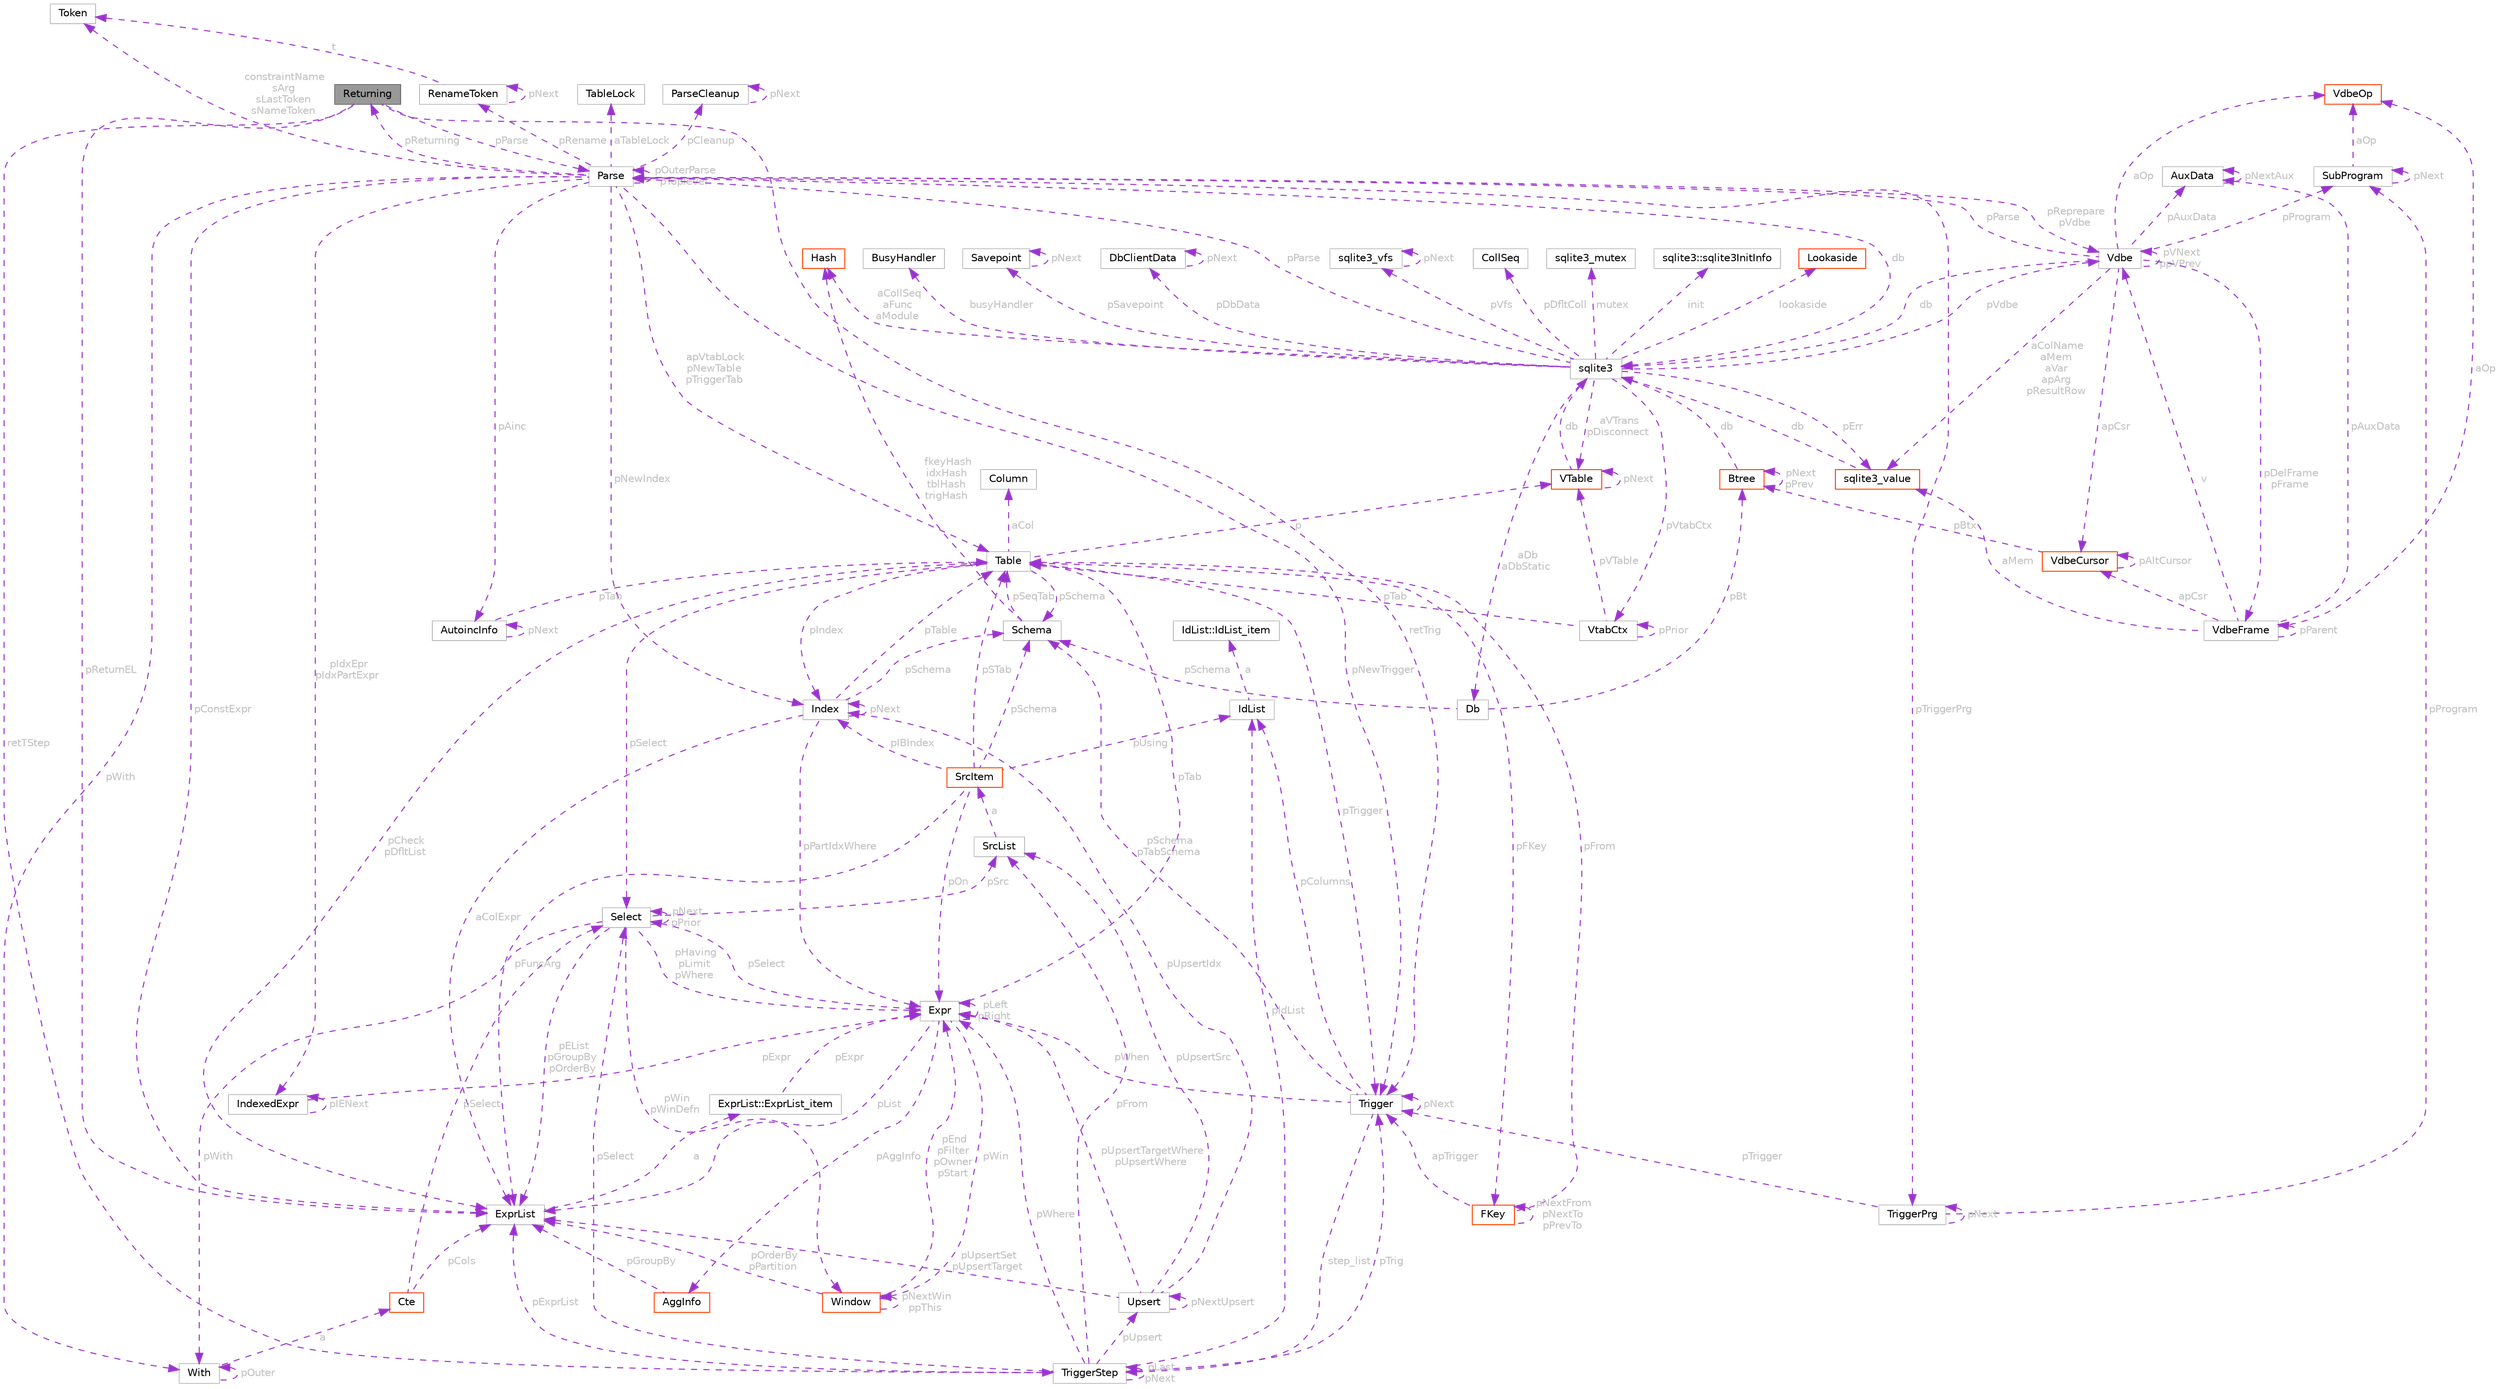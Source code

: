digraph "Returning"
{
 // LATEX_PDF_SIZE
  bgcolor="transparent";
  edge [fontname=Helvetica,fontsize=10,labelfontname=Helvetica,labelfontsize=10];
  node [fontname=Helvetica,fontsize=10,shape=box,height=0.2,width=0.4];
  Node1 [id="Node000001",label="Returning",height=0.2,width=0.4,color="gray40", fillcolor="grey60", style="filled", fontcolor="black",tooltip=" "];
  Node2 -> Node1 [id="edge1_Node000001_Node000002",dir="back",color="darkorchid3",style="dashed",tooltip=" ",label=" pParse",fontcolor="grey" ];
  Node2 [id="Node000002",label="Parse",height=0.2,width=0.4,color="grey75", fillcolor="white", style="filled",URL="$structParse.html",tooltip=" "];
  Node3 -> Node2 [id="edge2_Node000002_Node000003",dir="back",color="darkorchid3",style="dashed",tooltip=" ",label=" db",fontcolor="grey" ];
  Node3 [id="Node000003",label="sqlite3",height=0.2,width=0.4,color="grey75", fillcolor="white", style="filled",URL="$structsqlite3.html",tooltip=" "];
  Node4 -> Node3 [id="edge3_Node000003_Node000004",dir="back",color="darkorchid3",style="dashed",tooltip=" ",label=" pVfs",fontcolor="grey" ];
  Node4 [id="Node000004",label="sqlite3_vfs",height=0.2,width=0.4,color="grey75", fillcolor="white", style="filled",URL="$structsqlite3__vfs.html",tooltip=" "];
  Node4 -> Node4 [id="edge4_Node000004_Node000004",dir="back",color="darkorchid3",style="dashed",tooltip=" ",label=" pNext",fontcolor="grey" ];
  Node5 -> Node3 [id="edge5_Node000003_Node000005",dir="back",color="darkorchid3",style="dashed",tooltip=" ",label=" pVdbe",fontcolor="grey" ];
  Node5 [id="Node000005",label="Vdbe",height=0.2,width=0.4,color="grey75", fillcolor="white", style="filled",URL="$structVdbe.html",tooltip=" "];
  Node3 -> Node5 [id="edge6_Node000005_Node000003",dir="back",color="darkorchid3",style="dashed",tooltip=" ",label=" db",fontcolor="grey" ];
  Node5 -> Node5 [id="edge7_Node000005_Node000005",dir="back",color="darkorchid3",style="dashed",tooltip=" ",label=" pVNext\nppVPrev",fontcolor="grey" ];
  Node2 -> Node5 [id="edge8_Node000005_Node000002",dir="back",color="darkorchid3",style="dashed",tooltip=" ",label=" pParse",fontcolor="grey" ];
  Node6 -> Node5 [id="edge9_Node000005_Node000006",dir="back",color="darkorchid3",style="dashed",tooltip=" ",label=" aColName\naMem\naVar\napArg\npResultRow",fontcolor="grey" ];
  Node6 [id="Node000006",label="sqlite3_value",height=0.2,width=0.4,color="orangered", fillcolor="white", style="filled",URL="$structsqlite3__value.html",tooltip=" "];
  Node3 -> Node6 [id="edge10_Node000006_Node000003",dir="back",color="darkorchid3",style="dashed",tooltip=" ",label=" db",fontcolor="grey" ];
  Node10 -> Node5 [id="edge11_Node000005_Node000010",dir="back",color="darkorchid3",style="dashed",tooltip=" ",label=" apCsr",fontcolor="grey" ];
  Node10 [id="Node000010",label="VdbeCursor",height=0.2,width=0.4,color="orangered", fillcolor="white", style="filled",URL="$structVdbeCursor.html",tooltip=" "];
  Node11 -> Node10 [id="edge12_Node000010_Node000011",dir="back",color="darkorchid3",style="dashed",tooltip=" ",label=" pBtx",fontcolor="grey" ];
  Node11 [id="Node000011",label="Btree",height=0.2,width=0.4,color="orangered", fillcolor="white", style="filled",URL="$structBtree.html",tooltip=" "];
  Node3 -> Node11 [id="edge13_Node000011_Node000003",dir="back",color="darkorchid3",style="dashed",tooltip=" ",label=" db",fontcolor="grey" ];
  Node11 -> Node11 [id="edge14_Node000011_Node000011",dir="back",color="darkorchid3",style="dashed",tooltip=" ",label=" pNext\npPrev",fontcolor="grey" ];
  Node10 -> Node10 [id="edge15_Node000010_Node000010",dir="back",color="darkorchid3",style="dashed",tooltip=" ",label=" pAltCursor",fontcolor="grey" ];
  Node45 -> Node5 [id="edge16_Node000005_Node000045",dir="back",color="darkorchid3",style="dashed",tooltip=" ",label=" aOp",fontcolor="grey" ];
  Node45 [id="Node000045",label="VdbeOp",height=0.2,width=0.4,color="orangered", fillcolor="white", style="filled",URL="$structVdbeOp.html",tooltip=" "];
  Node80 -> Node5 [id="edge17_Node000005_Node000080",dir="back",color="darkorchid3",style="dashed",tooltip=" ",label=" pDelFrame\npFrame",fontcolor="grey" ];
  Node80 [id="Node000080",label="VdbeFrame",height=0.2,width=0.4,color="grey75", fillcolor="white", style="filled",URL="$structVdbeFrame.html",tooltip=" "];
  Node5 -> Node80 [id="edge18_Node000080_Node000005",dir="back",color="darkorchid3",style="dashed",tooltip=" ",label=" v",fontcolor="grey" ];
  Node80 -> Node80 [id="edge19_Node000080_Node000080",dir="back",color="darkorchid3",style="dashed",tooltip=" ",label=" pParent",fontcolor="grey" ];
  Node45 -> Node80 [id="edge20_Node000080_Node000045",dir="back",color="darkorchid3",style="dashed",tooltip=" ",label=" aOp",fontcolor="grey" ];
  Node6 -> Node80 [id="edge21_Node000080_Node000006",dir="back",color="darkorchid3",style="dashed",tooltip=" ",label=" aMem",fontcolor="grey" ];
  Node10 -> Node80 [id="edge22_Node000080_Node000010",dir="back",color="darkorchid3",style="dashed",tooltip=" ",label=" apCsr",fontcolor="grey" ];
  Node81 -> Node80 [id="edge23_Node000080_Node000081",dir="back",color="darkorchid3",style="dashed",tooltip=" ",label=" pAuxData",fontcolor="grey" ];
  Node81 [id="Node000081",label="AuxData",height=0.2,width=0.4,color="grey75", fillcolor="white", style="filled",URL="$structAuxData.html",tooltip=" "];
  Node81 -> Node81 [id="edge24_Node000081_Node000081",dir="back",color="darkorchid3",style="dashed",tooltip=" ",label=" pNextAux",fontcolor="grey" ];
  Node78 -> Node5 [id="edge25_Node000005_Node000078",dir="back",color="darkorchid3",style="dashed",tooltip=" ",label=" pProgram",fontcolor="grey" ];
  Node78 [id="Node000078",label="SubProgram",height=0.2,width=0.4,color="grey75", fillcolor="white", style="filled",URL="$structSubProgram.html",tooltip=" "];
  Node45 -> Node78 [id="edge26_Node000078_Node000045",dir="back",color="darkorchid3",style="dashed",tooltip=" ",label=" aOp",fontcolor="grey" ];
  Node78 -> Node78 [id="edge27_Node000078_Node000078",dir="back",color="darkorchid3",style="dashed",tooltip=" ",label=" pNext",fontcolor="grey" ];
  Node81 -> Node5 [id="edge28_Node000005_Node000081",dir="back",color="darkorchid3",style="dashed",tooltip=" ",label=" pAuxData",fontcolor="grey" ];
  Node27 -> Node3 [id="edge29_Node000003_Node000027",dir="back",color="darkorchid3",style="dashed",tooltip=" ",label=" pDfltColl",fontcolor="grey" ];
  Node27 [id="Node000027",label="CollSeq",height=0.2,width=0.4,color="grey75", fillcolor="white", style="filled",URL="$structCollSeq.html",tooltip=" "];
  Node29 -> Node3 [id="edge30_Node000003_Node000029",dir="back",color="darkorchid3",style="dashed",tooltip=" ",label=" mutex",fontcolor="grey" ];
  Node29 [id="Node000029",label="sqlite3_mutex",height=0.2,width=0.4,color="grey75", fillcolor="white", style="filled",URL="$structsqlite3__mutex.html",tooltip=" "];
  Node82 -> Node3 [id="edge31_Node000003_Node000082",dir="back",color="darkorchid3",style="dashed",tooltip=" ",label=" aDb\naDbStatic",fontcolor="grey" ];
  Node82 [id="Node000082",label="Db",height=0.2,width=0.4,color="grey75", fillcolor="white", style="filled",URL="$structDb.html",tooltip=" "];
  Node11 -> Node82 [id="edge32_Node000082_Node000011",dir="back",color="darkorchid3",style="dashed",tooltip=" ",label=" pBt",fontcolor="grey" ];
  Node53 -> Node82 [id="edge33_Node000082_Node000053",dir="back",color="darkorchid3",style="dashed",tooltip=" ",label=" pSchema",fontcolor="grey" ];
  Node53 [id="Node000053",label="Schema",height=0.2,width=0.4,color="grey75", fillcolor="white", style="filled",URL="$structSchema.html",tooltip=" "];
  Node54 -> Node53 [id="edge34_Node000053_Node000054",dir="back",color="darkorchid3",style="dashed",tooltip=" ",label=" fkeyHash\nidxHash\ntblHash\ntrigHash",fontcolor="grey" ];
  Node54 [id="Node000054",label="Hash",height=0.2,width=0.4,color="orangered", fillcolor="white", style="filled",URL="$structHash.html",tooltip=" "];
  Node50 -> Node53 [id="edge35_Node000053_Node000050",dir="back",color="darkorchid3",style="dashed",tooltip=" ",label=" pSeqTab",fontcolor="grey" ];
  Node50 [id="Node000050",label="Table",height=0.2,width=0.4,color="grey75", fillcolor="white", style="filled",URL="$structTable.html",tooltip=" "];
  Node51 -> Node50 [id="edge36_Node000050_Node000051",dir="back",color="darkorchid3",style="dashed",tooltip=" ",label=" aCol",fontcolor="grey" ];
  Node51 [id="Node000051",label="Column",height=0.2,width=0.4,color="grey75", fillcolor="white", style="filled",URL="$structColumn.html",tooltip=" "];
  Node52 -> Node50 [id="edge37_Node000050_Node000052",dir="back",color="darkorchid3",style="dashed",tooltip=" ",label=" pIndex",fontcolor="grey" ];
  Node52 [id="Node000052",label="Index",height=0.2,width=0.4,color="grey75", fillcolor="white", style="filled",URL="$structIndex.html",tooltip=" "];
  Node50 -> Node52 [id="edge38_Node000052_Node000050",dir="back",color="darkorchid3",style="dashed",tooltip=" ",label=" pTable",fontcolor="grey" ];
  Node52 -> Node52 [id="edge39_Node000052_Node000052",dir="back",color="darkorchid3",style="dashed",tooltip=" ",label=" pNext",fontcolor="grey" ];
  Node53 -> Node52 [id="edge40_Node000052_Node000053",dir="back",color="darkorchid3",style="dashed",tooltip=" ",label=" pSchema",fontcolor="grey" ];
  Node57 -> Node52 [id="edge41_Node000052_Node000057",dir="back",color="darkorchid3",style="dashed",tooltip=" ",label=" pPartIdxWhere",fontcolor="grey" ];
  Node57 [id="Node000057",label="Expr",height=0.2,width=0.4,color="grey75", fillcolor="white", style="filled",URL="$structExpr.html",tooltip=" "];
  Node57 -> Node57 [id="edge42_Node000057_Node000057",dir="back",color="darkorchid3",style="dashed",tooltip=" ",label=" pLeft\npRight",fontcolor="grey" ];
  Node58 -> Node57 [id="edge43_Node000057_Node000058",dir="back",color="darkorchid3",style="dashed",tooltip=" ",label=" pList",fontcolor="grey" ];
  Node58 [id="Node000058",label="ExprList",height=0.2,width=0.4,color="grey75", fillcolor="white", style="filled",URL="$structExprList.html",tooltip=" "];
  Node59 -> Node58 [id="edge44_Node000058_Node000059",dir="back",color="darkorchid3",style="dashed",tooltip=" ",label=" a",fontcolor="grey" ];
  Node59 [id="Node000059",label="ExprList::ExprList_item",height=0.2,width=0.4,color="grey75", fillcolor="white", style="filled",URL="$structExprList_1_1ExprList__item.html",tooltip=" "];
  Node57 -> Node59 [id="edge45_Node000059_Node000057",dir="back",color="darkorchid3",style="dashed",tooltip=" ",label=" pExpr",fontcolor="grey" ];
  Node60 -> Node57 [id="edge46_Node000057_Node000060",dir="back",color="darkorchid3",style="dashed",tooltip=" ",label=" pSelect",fontcolor="grey" ];
  Node60 [id="Node000060",label="Select",height=0.2,width=0.4,color="grey75", fillcolor="white", style="filled",URL="$structSelect.html",tooltip=" "];
  Node58 -> Node60 [id="edge47_Node000060_Node000058",dir="back",color="darkorchid3",style="dashed",tooltip=" ",label=" pEList\npGroupBy\npOrderBy",fontcolor="grey" ];
  Node61 -> Node60 [id="edge48_Node000060_Node000061",dir="back",color="darkorchid3",style="dashed",tooltip=" ",label=" pSrc",fontcolor="grey" ];
  Node61 [id="Node000061",label="SrcList",height=0.2,width=0.4,color="grey75", fillcolor="white", style="filled",URL="$structSrcList.html",tooltip=" "];
  Node62 -> Node61 [id="edge49_Node000061_Node000062",dir="back",color="darkorchid3",style="dashed",tooltip=" ",label=" a",fontcolor="grey" ];
  Node62 [id="Node000062",label="SrcItem",height=0.2,width=0.4,color="orangered", fillcolor="white", style="filled",URL="$structSrcItem.html",tooltip=" "];
  Node50 -> Node62 [id="edge50_Node000062_Node000050",dir="back",color="darkorchid3",style="dashed",tooltip=" ",label=" pSTab",fontcolor="grey" ];
  Node58 -> Node62 [id="edge51_Node000062_Node000058",dir="back",color="darkorchid3",style="dashed",tooltip=" ",label=" pFuncArg",fontcolor="grey" ];
  Node52 -> Node62 [id="edge52_Node000062_Node000052",dir="back",color="darkorchid3",style="dashed",tooltip=" ",label=" pIBIndex",fontcolor="grey" ];
  Node57 -> Node62 [id="edge53_Node000062_Node000057",dir="back",color="darkorchid3",style="dashed",tooltip=" ",label=" pOn",fontcolor="grey" ];
  Node64 -> Node62 [id="edge54_Node000062_Node000064",dir="back",color="darkorchid3",style="dashed",tooltip=" ",label=" pUsing",fontcolor="grey" ];
  Node64 [id="Node000064",label="IdList",height=0.2,width=0.4,color="grey75", fillcolor="white", style="filled",URL="$structIdList.html",tooltip=" "];
  Node65 -> Node64 [id="edge55_Node000064_Node000065",dir="back",color="darkorchid3",style="dashed",tooltip=" ",label=" a",fontcolor="grey" ];
  Node65 [id="Node000065",label="IdList::IdList_item",height=0.2,width=0.4,color="grey75", fillcolor="white", style="filled",URL="$structIdList_1_1IdList__item.html",tooltip=" "];
  Node53 -> Node62 [id="edge56_Node000062_Node000053",dir="back",color="darkorchid3",style="dashed",tooltip=" ",label=" pSchema",fontcolor="grey" ];
  Node57 -> Node60 [id="edge57_Node000060_Node000057",dir="back",color="darkorchid3",style="dashed",tooltip=" ",label=" pHaving\npLimit\npWhere",fontcolor="grey" ];
  Node60 -> Node60 [id="edge58_Node000060_Node000060",dir="back",color="darkorchid3",style="dashed",tooltip=" ",label=" pNext\npPrior",fontcolor="grey" ];
  Node67 -> Node60 [id="edge59_Node000060_Node000067",dir="back",color="darkorchid3",style="dashed",tooltip=" ",label=" pWith",fontcolor="grey" ];
  Node67 [id="Node000067",label="With",height=0.2,width=0.4,color="grey75", fillcolor="white", style="filled",URL="$structWith.html",tooltip=" "];
  Node67 -> Node67 [id="edge60_Node000067_Node000067",dir="back",color="darkorchid3",style="dashed",tooltip=" ",label=" pOuter",fontcolor="grey" ];
  Node68 -> Node67 [id="edge61_Node000067_Node000068",dir="back",color="darkorchid3",style="dashed",tooltip=" ",label=" a",fontcolor="grey" ];
  Node68 [id="Node000068",label="Cte",height=0.2,width=0.4,color="orangered", fillcolor="white", style="filled",URL="$structCte.html",tooltip=" "];
  Node58 -> Node68 [id="edge62_Node000068_Node000058",dir="back",color="darkorchid3",style="dashed",tooltip=" ",label=" pCols",fontcolor="grey" ];
  Node60 -> Node68 [id="edge63_Node000068_Node000060",dir="back",color="darkorchid3",style="dashed",tooltip=" ",label=" pSelect",fontcolor="grey" ];
  Node69 -> Node60 [id="edge64_Node000060_Node000069",dir="back",color="darkorchid3",style="dashed",tooltip=" ",label=" pWin\npWinDefn",fontcolor="grey" ];
  Node69 [id="Node000069",label="Window",height=0.2,width=0.4,color="orangered", fillcolor="white", style="filled",URL="$structWindow.html",tooltip=" "];
  Node58 -> Node69 [id="edge65_Node000069_Node000058",dir="back",color="darkorchid3",style="dashed",tooltip=" ",label=" pOrderBy\npPartition",fontcolor="grey" ];
  Node57 -> Node69 [id="edge66_Node000069_Node000057",dir="back",color="darkorchid3",style="dashed",tooltip=" ",label=" pEnd\npFilter\npOwner\npStart",fontcolor="grey" ];
  Node69 -> Node69 [id="edge67_Node000069_Node000069",dir="back",color="darkorchid3",style="dashed",tooltip=" ",label=" pNextWin\nppThis",fontcolor="grey" ];
  Node70 -> Node57 [id="edge68_Node000057_Node000070",dir="back",color="darkorchid3",style="dashed",tooltip=" ",label=" pAggInfo",fontcolor="grey" ];
  Node70 [id="Node000070",label="AggInfo",height=0.2,width=0.4,color="orangered", fillcolor="white", style="filled",URL="$structAggInfo.html",tooltip=" "];
  Node58 -> Node70 [id="edge69_Node000070_Node000058",dir="back",color="darkorchid3",style="dashed",tooltip=" ",label=" pGroupBy",fontcolor="grey" ];
  Node50 -> Node57 [id="edge70_Node000057_Node000050",dir="back",color="darkorchid3",style="dashed",tooltip=" ",label=" pTab",fontcolor="grey" ];
  Node69 -> Node57 [id="edge71_Node000057_Node000069",dir="back",color="darkorchid3",style="dashed",tooltip=" ",label=" pWin",fontcolor="grey" ];
  Node58 -> Node52 [id="edge72_Node000052_Node000058",dir="back",color="darkorchid3",style="dashed",tooltip=" ",label=" aColExpr",fontcolor="grey" ];
  Node58 -> Node50 [id="edge73_Node000050_Node000058",dir="back",color="darkorchid3",style="dashed",tooltip=" ",label=" pCheck\npDfltList",fontcolor="grey" ];
  Node73 -> Node50 [id="edge74_Node000050_Node000073",dir="back",color="darkorchid3",style="dashed",tooltip=" ",label=" pFKey",fontcolor="grey" ];
  Node73 [id="Node000073",label="FKey",height=0.2,width=0.4,color="orangered", fillcolor="white", style="filled",URL="$structFKey.html",tooltip=" "];
  Node50 -> Node73 [id="edge75_Node000073_Node000050",dir="back",color="darkorchid3",style="dashed",tooltip=" ",label=" pFrom",fontcolor="grey" ];
  Node73 -> Node73 [id="edge76_Node000073_Node000073",dir="back",color="darkorchid3",style="dashed",tooltip=" ",label=" pNextFrom\npNextTo\npPrevTo",fontcolor="grey" ];
  Node74 -> Node73 [id="edge77_Node000073_Node000074",dir="back",color="darkorchid3",style="dashed",tooltip=" ",label=" apTrigger",fontcolor="grey" ];
  Node74 [id="Node000074",label="Trigger",height=0.2,width=0.4,color="grey75", fillcolor="white", style="filled",URL="$structTrigger.html",tooltip=" "];
  Node57 -> Node74 [id="edge78_Node000074_Node000057",dir="back",color="darkorchid3",style="dashed",tooltip=" ",label=" pWhen",fontcolor="grey" ];
  Node64 -> Node74 [id="edge79_Node000074_Node000064",dir="back",color="darkorchid3",style="dashed",tooltip=" ",label=" pColumns",fontcolor="grey" ];
  Node53 -> Node74 [id="edge80_Node000074_Node000053",dir="back",color="darkorchid3",style="dashed",tooltip=" ",label=" pSchema\npTabSchema",fontcolor="grey" ];
  Node75 -> Node74 [id="edge81_Node000074_Node000075",dir="back",color="darkorchid3",style="dashed",tooltip=" ",label=" step_list",fontcolor="grey" ];
  Node75 [id="Node000075",label="TriggerStep",height=0.2,width=0.4,color="grey75", fillcolor="white", style="filled",URL="$structTriggerStep.html",tooltip=" "];
  Node74 -> Node75 [id="edge82_Node000075_Node000074",dir="back",color="darkorchid3",style="dashed",tooltip=" ",label=" pTrig",fontcolor="grey" ];
  Node60 -> Node75 [id="edge83_Node000075_Node000060",dir="back",color="darkorchid3",style="dashed",tooltip=" ",label=" pSelect",fontcolor="grey" ];
  Node61 -> Node75 [id="edge84_Node000075_Node000061",dir="back",color="darkorchid3",style="dashed",tooltip=" ",label=" pFrom",fontcolor="grey" ];
  Node57 -> Node75 [id="edge85_Node000075_Node000057",dir="back",color="darkorchid3",style="dashed",tooltip=" ",label=" pWhere",fontcolor="grey" ];
  Node58 -> Node75 [id="edge86_Node000075_Node000058",dir="back",color="darkorchid3",style="dashed",tooltip=" ",label=" pExprList",fontcolor="grey" ];
  Node64 -> Node75 [id="edge87_Node000075_Node000064",dir="back",color="darkorchid3",style="dashed",tooltip=" ",label=" pIdList",fontcolor="grey" ];
  Node76 -> Node75 [id="edge88_Node000075_Node000076",dir="back",color="darkorchid3",style="dashed",tooltip=" ",label=" pUpsert",fontcolor="grey" ];
  Node76 [id="Node000076",label="Upsert",height=0.2,width=0.4,color="grey75", fillcolor="white", style="filled",URL="$structUpsert.html",tooltip=" "];
  Node58 -> Node76 [id="edge89_Node000076_Node000058",dir="back",color="darkorchid3",style="dashed",tooltip=" ",label=" pUpsertSet\npUpsertTarget",fontcolor="grey" ];
  Node57 -> Node76 [id="edge90_Node000076_Node000057",dir="back",color="darkorchid3",style="dashed",tooltip=" ",label=" pUpsertTargetWhere\npUpsertWhere",fontcolor="grey" ];
  Node76 -> Node76 [id="edge91_Node000076_Node000076",dir="back",color="darkorchid3",style="dashed",tooltip=" ",label=" pNextUpsert",fontcolor="grey" ];
  Node52 -> Node76 [id="edge92_Node000076_Node000052",dir="back",color="darkorchid3",style="dashed",tooltip=" ",label=" pUpsertIdx",fontcolor="grey" ];
  Node61 -> Node76 [id="edge93_Node000076_Node000061",dir="back",color="darkorchid3",style="dashed",tooltip=" ",label=" pUpsertSrc",fontcolor="grey" ];
  Node75 -> Node75 [id="edge94_Node000075_Node000075",dir="back",color="darkorchid3",style="dashed",tooltip=" ",label=" pLast\npNext",fontcolor="grey" ];
  Node74 -> Node74 [id="edge95_Node000074_Node000074",dir="back",color="darkorchid3",style="dashed",tooltip=" ",label=" pNext",fontcolor="grey" ];
  Node60 -> Node50 [id="edge96_Node000050_Node000060",dir="back",color="darkorchid3",style="dashed",tooltip=" ",label=" pSelect",fontcolor="grey" ];
  Node48 -> Node50 [id="edge97_Node000050_Node000048",dir="back",color="darkorchid3",style="dashed",tooltip=" ",label=" p",fontcolor="grey" ];
  Node48 [id="Node000048",label="VTable",height=0.2,width=0.4,color="orangered", fillcolor="white", style="filled",URL="$structVTable.html",tooltip=" "];
  Node3 -> Node48 [id="edge98_Node000048_Node000003",dir="back",color="darkorchid3",style="dashed",tooltip=" ",label=" db",fontcolor="grey" ];
  Node48 -> Node48 [id="edge99_Node000048_Node000048",dir="back",color="darkorchid3",style="dashed",tooltip=" ",label=" pNext",fontcolor="grey" ];
  Node74 -> Node50 [id="edge100_Node000050_Node000074",dir="back",color="darkorchid3",style="dashed",tooltip=" ",label=" pTrigger",fontcolor="grey" ];
  Node53 -> Node50 [id="edge101_Node000050_Node000053",dir="back",color="darkorchid3",style="dashed",tooltip=" ",label=" pSchema",fontcolor="grey" ];
  Node83 -> Node3 [id="edge102_Node000003_Node000083",dir="back",color="darkorchid3",style="dashed",tooltip=" ",label=" init",fontcolor="grey" ];
  Node83 [id="Node000083",label="sqlite3::sqlite3InitInfo",height=0.2,width=0.4,color="grey75", fillcolor="white", style="filled",URL="$structsqlite3_1_1sqlite3InitInfo.html",tooltip=" "];
  Node2 -> Node3 [id="edge103_Node000003_Node000002",dir="back",color="darkorchid3",style="dashed",tooltip=" ",label=" pParse",fontcolor="grey" ];
  Node6 -> Node3 [id="edge104_Node000003_Node000006",dir="back",color="darkorchid3",style="dashed",tooltip=" ",label=" pErr",fontcolor="grey" ];
  Node84 -> Node3 [id="edge105_Node000003_Node000084",dir="back",color="darkorchid3",style="dashed",tooltip=" ",label=" lookaside",fontcolor="grey" ];
  Node84 [id="Node000084",label="Lookaside",height=0.2,width=0.4,color="orangered", fillcolor="white", style="filled",URL="$structLookaside.html",tooltip=" "];
  Node54 -> Node3 [id="edge106_Node000003_Node000054",dir="back",color="darkorchid3",style="dashed",tooltip=" ",label=" aCollSeq\naFunc\naModule",fontcolor="grey" ];
  Node86 -> Node3 [id="edge107_Node000003_Node000086",dir="back",color="darkorchid3",style="dashed",tooltip=" ",label=" pVtabCtx",fontcolor="grey" ];
  Node86 [id="Node000086",label="VtabCtx",height=0.2,width=0.4,color="grey75", fillcolor="white", style="filled",URL="$structVtabCtx.html",tooltip=" "];
  Node48 -> Node86 [id="edge108_Node000086_Node000048",dir="back",color="darkorchid3",style="dashed",tooltip=" ",label=" pVTable",fontcolor="grey" ];
  Node50 -> Node86 [id="edge109_Node000086_Node000050",dir="back",color="darkorchid3",style="dashed",tooltip=" ",label=" pTab",fontcolor="grey" ];
  Node86 -> Node86 [id="edge110_Node000086_Node000086",dir="back",color="darkorchid3",style="dashed",tooltip=" ",label=" pPrior",fontcolor="grey" ];
  Node48 -> Node3 [id="edge111_Node000003_Node000048",dir="back",color="darkorchid3",style="dashed",tooltip=" ",label=" aVTrans\npDisconnect",fontcolor="grey" ];
  Node87 -> Node3 [id="edge112_Node000003_Node000087",dir="back",color="darkorchid3",style="dashed",tooltip=" ",label=" busyHandler",fontcolor="grey" ];
  Node87 [id="Node000087",label="BusyHandler",height=0.2,width=0.4,color="grey75", fillcolor="white", style="filled",URL="$structBusyHandler.html",tooltip=" "];
  Node88 -> Node3 [id="edge113_Node000003_Node000088",dir="back",color="darkorchid3",style="dashed",tooltip=" ",label=" pSavepoint",fontcolor="grey" ];
  Node88 [id="Node000088",label="Savepoint",height=0.2,width=0.4,color="grey75", fillcolor="white", style="filled",URL="$structSavepoint.html",tooltip=" "];
  Node88 -> Node88 [id="edge114_Node000088_Node000088",dir="back",color="darkorchid3",style="dashed",tooltip=" ",label=" pNext",fontcolor="grey" ];
  Node89 -> Node3 [id="edge115_Node000003_Node000089",dir="back",color="darkorchid3",style="dashed",tooltip=" ",label=" pDbData",fontcolor="grey" ];
  Node89 [id="Node000089",label="DbClientData",height=0.2,width=0.4,color="grey75", fillcolor="white", style="filled",URL="$structDbClientData.html",tooltip=" "];
  Node89 -> Node89 [id="edge116_Node000089_Node000089",dir="back",color="darkorchid3",style="dashed",tooltip=" ",label=" pNext",fontcolor="grey" ];
  Node5 -> Node2 [id="edge117_Node000002_Node000005",dir="back",color="darkorchid3",style="dashed",tooltip=" ",label=" pReprepare\npVdbe",fontcolor="grey" ];
  Node58 -> Node2 [id="edge118_Node000002_Node000058",dir="back",color="darkorchid3",style="dashed",tooltip=" ",label=" pConstExpr",fontcolor="grey" ];
  Node90 -> Node2 [id="edge119_Node000002_Node000090",dir="back",color="darkorchid3",style="dashed",tooltip=" ",label=" pIdxEpr\npIdxPartExpr",fontcolor="grey" ];
  Node90 [id="Node000090",label="IndexedExpr",height=0.2,width=0.4,color="grey75", fillcolor="white", style="filled",URL="$structIndexedExpr.html",tooltip=" "];
  Node57 -> Node90 [id="edge120_Node000090_Node000057",dir="back",color="darkorchid3",style="dashed",tooltip=" ",label=" pExpr",fontcolor="grey" ];
  Node90 -> Node90 [id="edge121_Node000090_Node000090",dir="back",color="darkorchid3",style="dashed",tooltip=" ",label=" pIENext",fontcolor="grey" ];
  Node91 -> Node2 [id="edge122_Node000002_Node000091",dir="back",color="darkorchid3",style="dashed",tooltip=" ",label=" aTableLock",fontcolor="grey" ];
  Node91 [id="Node000091",label="TableLock",height=0.2,width=0.4,color="grey75", fillcolor="white", style="filled",URL="$structTableLock.html",tooltip=" "];
  Node92 -> Node2 [id="edge123_Node000002_Node000092",dir="back",color="darkorchid3",style="dashed",tooltip=" ",label=" pAinc",fontcolor="grey" ];
  Node92 [id="Node000092",label="AutoincInfo",height=0.2,width=0.4,color="grey75", fillcolor="white", style="filled",URL="$structAutoincInfo.html",tooltip=" "];
  Node92 -> Node92 [id="edge124_Node000092_Node000092",dir="back",color="darkorchid3",style="dashed",tooltip=" ",label=" pNext",fontcolor="grey" ];
  Node50 -> Node92 [id="edge125_Node000092_Node000050",dir="back",color="darkorchid3",style="dashed",tooltip=" ",label=" pTab",fontcolor="grey" ];
  Node2 -> Node2 [id="edge126_Node000002_Node000002",dir="back",color="darkorchid3",style="dashed",tooltip=" ",label=" pOuterParse\npToplevel",fontcolor="grey" ];
  Node50 -> Node2 [id="edge127_Node000002_Node000050",dir="back",color="darkorchid3",style="dashed",tooltip=" ",label=" apVtabLock\npNewTable\npTriggerTab",fontcolor="grey" ];
  Node93 -> Node2 [id="edge128_Node000002_Node000093",dir="back",color="darkorchid3",style="dashed",tooltip=" ",label=" pTriggerPrg",fontcolor="grey" ];
  Node93 [id="Node000093",label="TriggerPrg",height=0.2,width=0.4,color="grey75", fillcolor="white", style="filled",URL="$structTriggerPrg.html",tooltip=" "];
  Node74 -> Node93 [id="edge129_Node000093_Node000074",dir="back",color="darkorchid3",style="dashed",tooltip=" ",label=" pTrigger",fontcolor="grey" ];
  Node93 -> Node93 [id="edge130_Node000093_Node000093",dir="back",color="darkorchid3",style="dashed",tooltip=" ",label=" pNext",fontcolor="grey" ];
  Node78 -> Node93 [id="edge131_Node000093_Node000078",dir="back",color="darkorchid3",style="dashed",tooltip=" ",label=" pProgram",fontcolor="grey" ];
  Node94 -> Node2 [id="edge132_Node000002_Node000094",dir="back",color="darkorchid3",style="dashed",tooltip=" ",label=" pCleanup",fontcolor="grey" ];
  Node94 [id="Node000094",label="ParseCleanup",height=0.2,width=0.4,color="grey75", fillcolor="white", style="filled",URL="$structParseCleanup.html",tooltip=" "];
  Node94 -> Node94 [id="edge133_Node000094_Node000094",dir="back",color="darkorchid3",style="dashed",tooltip=" ",label=" pNext",fontcolor="grey" ];
  Node95 -> Node2 [id="edge134_Node000002_Node000095",dir="back",color="darkorchid3",style="dashed",tooltip=" ",label=" constraintName\nsArg\nsLastToken\nsNameToken",fontcolor="grey" ];
  Node95 [id="Node000095",label="Token",height=0.2,width=0.4,color="grey75", fillcolor="white", style="filled",URL="$structToken.html",tooltip=" "];
  Node1 -> Node2 [id="edge135_Node000002_Node000001",dir="back",color="darkorchid3",style="dashed",tooltip=" ",label=" pReturning",fontcolor="grey" ];
  Node52 -> Node2 [id="edge136_Node000002_Node000052",dir="back",color="darkorchid3",style="dashed",tooltip=" ",label=" pNewIndex",fontcolor="grey" ];
  Node74 -> Node2 [id="edge137_Node000002_Node000074",dir="back",color="darkorchid3",style="dashed",tooltip=" ",label=" pNewTrigger",fontcolor="grey" ];
  Node67 -> Node2 [id="edge138_Node000002_Node000067",dir="back",color="darkorchid3",style="dashed",tooltip=" ",label=" pWith",fontcolor="grey" ];
  Node96 -> Node2 [id="edge139_Node000002_Node000096",dir="back",color="darkorchid3",style="dashed",tooltip=" ",label=" pRename",fontcolor="grey" ];
  Node96 [id="Node000096",label="RenameToken",height=0.2,width=0.4,color="grey75", fillcolor="white", style="filled",URL="$structRenameToken.html",tooltip=" "];
  Node95 -> Node96 [id="edge140_Node000096_Node000095",dir="back",color="darkorchid3",style="dashed",tooltip=" ",label=" t",fontcolor="grey" ];
  Node96 -> Node96 [id="edge141_Node000096_Node000096",dir="back",color="darkorchid3",style="dashed",tooltip=" ",label=" pNext",fontcolor="grey" ];
  Node58 -> Node1 [id="edge142_Node000001_Node000058",dir="back",color="darkorchid3",style="dashed",tooltip=" ",label=" pReturnEL",fontcolor="grey" ];
  Node74 -> Node1 [id="edge143_Node000001_Node000074",dir="back",color="darkorchid3",style="dashed",tooltip=" ",label=" retTrig",fontcolor="grey" ];
  Node75 -> Node1 [id="edge144_Node000001_Node000075",dir="back",color="darkorchid3",style="dashed",tooltip=" ",label=" retTStep",fontcolor="grey" ];
}
